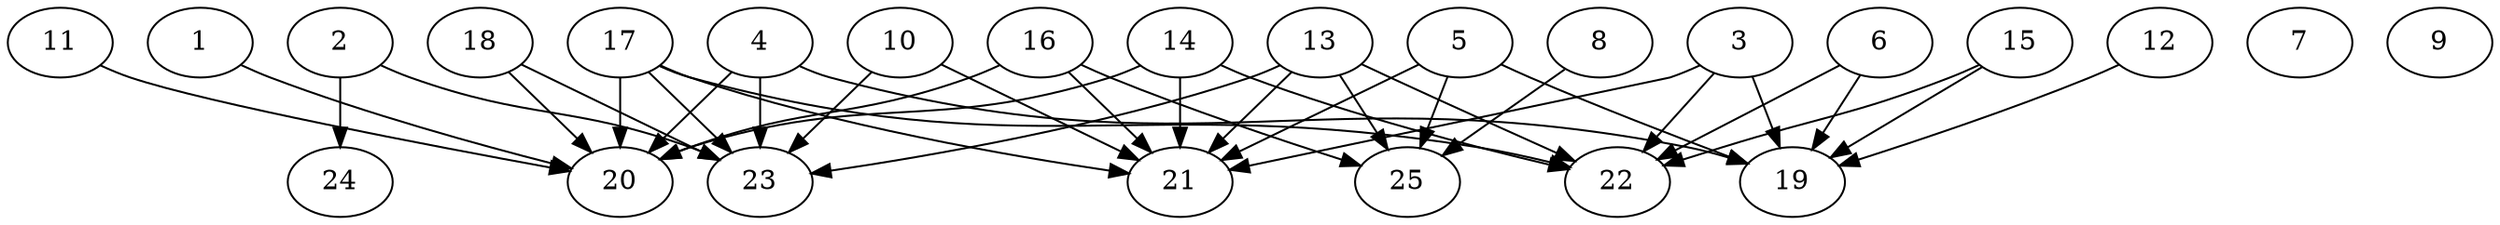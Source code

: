 // DAG automatically generated by daggen at Thu Oct  3 14:00:39 2019
// ./daggen --dot -n 25 --ccr 0.3 --fat 0.9 --regular 0.7 --density 0.5 --mindata 5242880 --maxdata 52428800 
digraph G {
  1 [size="61870080", alpha="0.09", expect_size="18561024"] 
  1 -> 20 [size ="18561024"]
  2 [size="98918400", alpha="0.09", expect_size="29675520"] 
  2 -> 23 [size ="29675520"]
  2 -> 24 [size ="29675520"]
  3 [size="171322027", alpha="0.08", expect_size="51396608"] 
  3 -> 19 [size ="51396608"]
  3 -> 21 [size ="51396608"]
  3 -> 22 [size ="51396608"]
  4 [size="30122667", alpha="0.18", expect_size="9036800"] 
  4 -> 19 [size ="9036800"]
  4 -> 20 [size ="9036800"]
  4 -> 23 [size ="9036800"]
  5 [size="84585813", alpha="0.03", expect_size="25375744"] 
  5 -> 19 [size ="25375744"]
  5 -> 21 [size ="25375744"]
  5 -> 25 [size ="25375744"]
  6 [size="159133013", alpha="0.07", expect_size="47739904"] 
  6 -> 19 [size ="47739904"]
  6 -> 22 [size ="47739904"]
  7 [size="138789547", alpha="0.04", expect_size="41636864"] 
  8 [size="72605013", alpha="0.09", expect_size="21781504"] 
  8 -> 25 [size ="21781504"]
  9 [size="105803093", alpha="0.08", expect_size="31740928"] 
  10 [size="86596267", alpha="0.19", expect_size="25978880"] 
  10 -> 21 [size ="25978880"]
  10 -> 23 [size ="25978880"]
  11 [size="48165547", alpha="0.01", expect_size="14449664"] 
  11 -> 20 [size ="14449664"]
  12 [size="122149547", alpha="0.06", expect_size="36644864"] 
  12 -> 19 [size ="36644864"]
  13 [size="33877333", alpha="0.16", expect_size="10163200"] 
  13 -> 21 [size ="10163200"]
  13 -> 22 [size ="10163200"]
  13 -> 23 [size ="10163200"]
  13 -> 25 [size ="10163200"]
  14 [size="99201707", alpha="0.16", expect_size="29760512"] 
  14 -> 20 [size ="29760512"]
  14 -> 21 [size ="29760512"]
  14 -> 22 [size ="29760512"]
  15 [size="80622933", alpha="0.17", expect_size="24186880"] 
  15 -> 19 [size ="24186880"]
  15 -> 22 [size ="24186880"]
  16 [size="106949973", alpha="0.02", expect_size="32084992"] 
  16 -> 20 [size ="32084992"]
  16 -> 21 [size ="32084992"]
  16 -> 25 [size ="32084992"]
  17 [size="159784960", alpha="0.17", expect_size="47935488"] 
  17 -> 20 [size ="47935488"]
  17 -> 21 [size ="47935488"]
  17 -> 22 [size ="47935488"]
  17 -> 23 [size ="47935488"]
  18 [size="31426560", alpha="0.12", expect_size="9427968"] 
  18 -> 20 [size ="9427968"]
  18 -> 23 [size ="9427968"]
  19 [size="104362667", alpha="0.06", expect_size="31308800"] 
  20 [size="166570667", alpha="0.03", expect_size="49971200"] 
  21 [size="156453547", alpha="0.06", expect_size="46936064"] 
  22 [size="163676160", alpha="0.19", expect_size="49102848"] 
  23 [size="54497280", alpha="0.12", expect_size="16349184"] 
  24 [size="21736107", alpha="0.06", expect_size="6520832"] 
  25 [size="147780267", alpha="0.09", expect_size="44334080"] 
}
